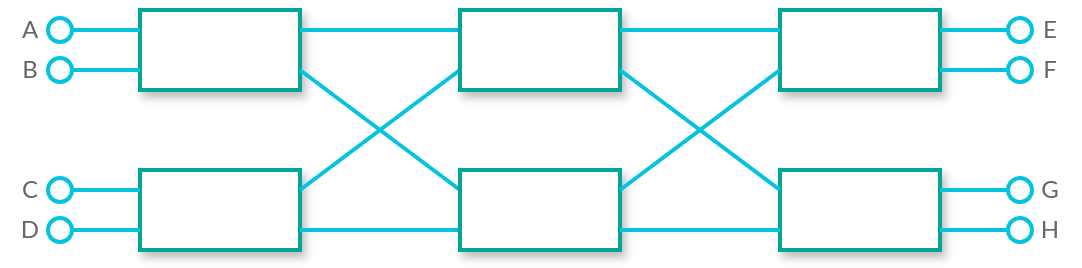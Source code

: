 <mxfile version="21.6.6" type="device">
  <diagram name="Page-1" id="3iJhMCqtSs_EPttf88cd">
    <mxGraphModel dx="1877" dy="1071" grid="1" gridSize="10" guides="1" tooltips="1" connect="1" arrows="1" fold="1" page="1" pageScale="1" pageWidth="850" pageHeight="1100" math="0" shadow="0">
      <root>
        <mxCell id="0" />
        <mxCell id="1" parent="0" />
        <mxCell id="t_ZIJ9nXfUMjoGaq77Y5-29" value="A" style="text;strokeColor=none;align=center;fillColor=none;html=1;verticalAlign=middle;whiteSpace=wrap;rounded=0;fontFamily=Lato;fontSource=https%3A%2F%2Ffonts.googleapis.com%2Fcss%3Ffamily%3DLato;fontColor=#666666;" parent="1" vertex="1">
          <mxGeometry x="330" y="320" width="30" height="20" as="geometry" />
        </mxCell>
        <mxCell id="t_ZIJ9nXfUMjoGaq77Y5-31" value="" style="rounded=0;whiteSpace=wrap;html=1;strokeColor=#00A499;strokeWidth=2;shadow=1;" parent="1" vertex="1">
          <mxGeometry x="400" y="320" width="80" height="40" as="geometry" />
        </mxCell>
        <mxCell id="t_ZIJ9nXfUMjoGaq77Y5-37" value="" style="endArrow=none;html=1;rounded=0;strokeWidth=2;strokeColor=#05C3DE;startArrow=oval;startFill=0;startSize=12;" parent="1" edge="1">
          <mxGeometry width="50" height="50" relative="1" as="geometry">
            <mxPoint x="360" y="330" as="sourcePoint" />
            <mxPoint x="400" y="330" as="targetPoint" />
          </mxGeometry>
        </mxCell>
        <mxCell id="t_ZIJ9nXfUMjoGaq77Y5-38" value="" style="endArrow=none;html=1;rounded=0;strokeWidth=2;strokeColor=#05C3DE;startArrow=oval;startFill=0;startSize=12;" parent="1" edge="1">
          <mxGeometry width="50" height="50" relative="1" as="geometry">
            <mxPoint x="360" y="350" as="sourcePoint" />
            <mxPoint x="400" y="350" as="targetPoint" />
          </mxGeometry>
        </mxCell>
        <mxCell id="t_ZIJ9nXfUMjoGaq77Y5-39" value="" style="rounded=0;whiteSpace=wrap;html=1;strokeColor=#00A499;strokeWidth=2;shadow=1;" parent="1" vertex="1">
          <mxGeometry x="400" y="400" width="80" height="40" as="geometry" />
        </mxCell>
        <mxCell id="t_ZIJ9nXfUMjoGaq77Y5-40" value="" style="endArrow=none;html=1;rounded=0;strokeWidth=2;strokeColor=#05C3DE;startArrow=oval;startFill=0;startSize=12;" parent="1" edge="1">
          <mxGeometry width="50" height="50" relative="1" as="geometry">
            <mxPoint x="360" y="410" as="sourcePoint" />
            <mxPoint x="400" y="410" as="targetPoint" />
          </mxGeometry>
        </mxCell>
        <mxCell id="t_ZIJ9nXfUMjoGaq77Y5-41" value="" style="endArrow=none;html=1;rounded=0;strokeWidth=2;strokeColor=#05C3DE;startArrow=oval;startFill=0;startSize=12;" parent="1" edge="1">
          <mxGeometry width="50" height="50" relative="1" as="geometry">
            <mxPoint x="360" y="430" as="sourcePoint" />
            <mxPoint x="400" y="430" as="targetPoint" />
          </mxGeometry>
        </mxCell>
        <mxCell id="t_ZIJ9nXfUMjoGaq77Y5-42" value="" style="rounded=0;whiteSpace=wrap;html=1;strokeColor=#00A499;strokeWidth=2;shadow=1;rotation=-180;container=0;" parent="1" vertex="1">
          <mxGeometry x="720" y="400" width="80" height="40" as="geometry" />
        </mxCell>
        <mxCell id="t_ZIJ9nXfUMjoGaq77Y5-43" value="" style="endArrow=none;html=1;rounded=0;strokeWidth=2;strokeColor=#05C3DE;startArrow=oval;startFill=0;startSize=12;" parent="1" edge="1">
          <mxGeometry width="50" height="50" relative="1" as="geometry">
            <mxPoint x="840" y="430" as="sourcePoint" />
            <mxPoint x="800" y="430" as="targetPoint" />
          </mxGeometry>
        </mxCell>
        <mxCell id="t_ZIJ9nXfUMjoGaq77Y5-44" value="" style="endArrow=none;html=1;rounded=0;strokeWidth=2;strokeColor=#05C3DE;startArrow=oval;startFill=0;startSize=12;" parent="1" edge="1">
          <mxGeometry width="50" height="50" relative="1" as="geometry">
            <mxPoint x="840" y="410" as="sourcePoint" />
            <mxPoint x="800" y="410" as="targetPoint" />
          </mxGeometry>
        </mxCell>
        <mxCell id="t_ZIJ9nXfUMjoGaq77Y5-45" value="" style="rounded=0;whiteSpace=wrap;html=1;strokeColor=#00A499;strokeWidth=2;shadow=1;rotation=-180;container=0;" parent="1" vertex="1">
          <mxGeometry x="720" y="320" width="80" height="40" as="geometry" />
        </mxCell>
        <mxCell id="t_ZIJ9nXfUMjoGaq77Y5-46" value="" style="endArrow=none;html=1;rounded=0;strokeWidth=2;strokeColor=#05C3DE;startArrow=oval;startFill=0;startSize=12;" parent="1" edge="1">
          <mxGeometry width="50" height="50" relative="1" as="geometry">
            <mxPoint x="840" y="350" as="sourcePoint" />
            <mxPoint x="800" y="350" as="targetPoint" />
          </mxGeometry>
        </mxCell>
        <mxCell id="t_ZIJ9nXfUMjoGaq77Y5-47" value="" style="endArrow=none;html=1;rounded=0;strokeWidth=2;strokeColor=#05C3DE;startArrow=oval;startFill=0;startSize=12;" parent="1" edge="1">
          <mxGeometry width="50" height="50" relative="1" as="geometry">
            <mxPoint x="840" y="330" as="sourcePoint" />
            <mxPoint x="800" y="330" as="targetPoint" />
          </mxGeometry>
        </mxCell>
        <mxCell id="t_ZIJ9nXfUMjoGaq77Y5-49" value="" style="endArrow=none;html=1;rounded=0;strokeWidth=2;strokeColor=#05C3DE;startArrow=none;startFill=0;startSize=12;" parent="1" edge="1">
          <mxGeometry width="50" height="50" relative="1" as="geometry">
            <mxPoint x="480" y="330" as="sourcePoint" />
            <mxPoint x="560" y="330" as="targetPoint" />
          </mxGeometry>
        </mxCell>
        <mxCell id="t_ZIJ9nXfUMjoGaq77Y5-50" value="" style="endArrow=none;html=1;rounded=0;strokeWidth=2;strokeColor=#05C3DE;startArrow=none;startFill=0;startSize=12;exitX=1;exitY=0.75;exitDx=0;exitDy=0;entryX=1;entryY=0.75;entryDx=0;entryDy=0;" parent="1" source="t_ZIJ9nXfUMjoGaq77Y5-31" target="iACjCA0VwJ3a2m3_bp-F-1" edge="1">
          <mxGeometry width="50" height="50" relative="1" as="geometry">
            <mxPoint x="490" y="340" as="sourcePoint" />
            <mxPoint x="570" y="340" as="targetPoint" />
          </mxGeometry>
        </mxCell>
        <mxCell id="t_ZIJ9nXfUMjoGaq77Y5-51" value="" style="endArrow=none;html=1;rounded=0;strokeWidth=2;strokeColor=#05C3DE;startArrow=none;startFill=0;startSize=12;entryX=1;entryY=0.25;entryDx=0;entryDy=0;" parent="1" target="iACjCA0VwJ3a2m3_bp-F-2" edge="1">
          <mxGeometry width="50" height="50" relative="1" as="geometry">
            <mxPoint x="480" y="410" as="sourcePoint" />
            <mxPoint x="560" y="410" as="targetPoint" />
          </mxGeometry>
        </mxCell>
        <mxCell id="t_ZIJ9nXfUMjoGaq77Y5-52" value="" style="endArrow=none;html=1;rounded=0;strokeWidth=2;strokeColor=#05C3DE;startArrow=none;startFill=0;startSize=12;" parent="1" edge="1">
          <mxGeometry width="50" height="50" relative="1" as="geometry">
            <mxPoint x="480" y="430" as="sourcePoint" />
            <mxPoint x="560" y="430" as="targetPoint" />
          </mxGeometry>
        </mxCell>
        <mxCell id="t_ZIJ9nXfUMjoGaq77Y5-56" value="B" style="text;strokeColor=none;align=center;fillColor=none;html=1;verticalAlign=middle;whiteSpace=wrap;rounded=0;fontFamily=Lato;fontSource=https%3A%2F%2Ffonts.googleapis.com%2Fcss%3Ffamily%3DLato;fontColor=#666666;" parent="1" vertex="1">
          <mxGeometry x="330" y="340" width="30" height="20" as="geometry" />
        </mxCell>
        <mxCell id="t_ZIJ9nXfUMjoGaq77Y5-57" value="C" style="text;strokeColor=none;align=center;fillColor=none;html=1;verticalAlign=middle;whiteSpace=wrap;rounded=0;fontFamily=Lato;fontSource=https%3A%2F%2Ffonts.googleapis.com%2Fcss%3Ffamily%3DLato;fontColor=#666666;" parent="1" vertex="1">
          <mxGeometry x="330" y="400" width="30" height="20" as="geometry" />
        </mxCell>
        <mxCell id="t_ZIJ9nXfUMjoGaq77Y5-58" value="D" style="text;strokeColor=none;align=center;fillColor=none;html=1;verticalAlign=middle;whiteSpace=wrap;rounded=0;fontFamily=Lato;fontSource=https%3A%2F%2Ffonts.googleapis.com%2Fcss%3Ffamily%3DLato;fontColor=#666666;" parent="1" vertex="1">
          <mxGeometry x="330" y="420" width="30" height="20" as="geometry" />
        </mxCell>
        <mxCell id="t_ZIJ9nXfUMjoGaq77Y5-59" value="E" style="text;strokeColor=none;align=center;fillColor=none;html=1;verticalAlign=middle;whiteSpace=wrap;rounded=0;fontFamily=Lato;fontSource=https%3A%2F%2Ffonts.googleapis.com%2Fcss%3Ffamily%3DLato;fontColor=#666666;" parent="1" vertex="1">
          <mxGeometry x="840" y="320" width="30" height="20" as="geometry" />
        </mxCell>
        <mxCell id="t_ZIJ9nXfUMjoGaq77Y5-60" value="F" style="text;strokeColor=none;align=center;fillColor=none;html=1;verticalAlign=middle;whiteSpace=wrap;rounded=0;fontFamily=Lato;fontSource=https%3A%2F%2Ffonts.googleapis.com%2Fcss%3Ffamily%3DLato;fontColor=#666666;" parent="1" vertex="1">
          <mxGeometry x="840" y="340" width="30" height="20" as="geometry" />
        </mxCell>
        <mxCell id="t_ZIJ9nXfUMjoGaq77Y5-61" value="G" style="text;strokeColor=none;align=center;fillColor=none;html=1;verticalAlign=middle;whiteSpace=wrap;rounded=0;fontFamily=Lato;fontSource=https%3A%2F%2Ffonts.googleapis.com%2Fcss%3Ffamily%3DLato;fontColor=#666666;" parent="1" vertex="1">
          <mxGeometry x="840" y="400" width="30" height="20" as="geometry" />
        </mxCell>
        <mxCell id="t_ZIJ9nXfUMjoGaq77Y5-62" value="H" style="text;strokeColor=none;align=center;fillColor=none;html=1;verticalAlign=middle;whiteSpace=wrap;rounded=0;fontFamily=Lato;fontSource=https%3A%2F%2Ffonts.googleapis.com%2Fcss%3Ffamily%3DLato;fontColor=#666666;" parent="1" vertex="1">
          <mxGeometry x="840" y="420" width="30" height="20" as="geometry" />
        </mxCell>
        <mxCell id="iACjCA0VwJ3a2m3_bp-F-1" value="" style="rounded=0;whiteSpace=wrap;html=1;strokeColor=#00A499;strokeWidth=2;shadow=1;rotation=-180;container=0;" vertex="1" parent="1">
          <mxGeometry x="560" y="400" width="80" height="40" as="geometry" />
        </mxCell>
        <mxCell id="iACjCA0VwJ3a2m3_bp-F-2" value="" style="rounded=0;whiteSpace=wrap;html=1;strokeColor=#00A499;strokeWidth=2;shadow=1;rotation=-180;container=0;" vertex="1" parent="1">
          <mxGeometry x="560" y="320" width="80" height="40" as="geometry" />
        </mxCell>
        <mxCell id="iACjCA0VwJ3a2m3_bp-F-3" value="" style="endArrow=none;html=1;rounded=0;strokeWidth=2;strokeColor=#05C3DE;startArrow=none;startFill=0;startSize=12;" edge="1" parent="1">
          <mxGeometry width="50" height="50" relative="1" as="geometry">
            <mxPoint x="640" y="330" as="sourcePoint" />
            <mxPoint x="720" y="330" as="targetPoint" />
          </mxGeometry>
        </mxCell>
        <mxCell id="iACjCA0VwJ3a2m3_bp-F-4" value="" style="endArrow=none;html=1;rounded=0;strokeWidth=2;strokeColor=#05C3DE;startArrow=none;startFill=0;startSize=12;exitX=1;exitY=0.75;exitDx=0;exitDy=0;entryX=1;entryY=0.75;entryDx=0;entryDy=0;" edge="1" parent="1">
          <mxGeometry width="50" height="50" relative="1" as="geometry">
            <mxPoint x="640" y="350" as="sourcePoint" />
            <mxPoint x="720" y="410" as="targetPoint" />
          </mxGeometry>
        </mxCell>
        <mxCell id="iACjCA0VwJ3a2m3_bp-F-5" value="" style="endArrow=none;html=1;rounded=0;strokeWidth=2;strokeColor=#05C3DE;startArrow=none;startFill=0;startSize=12;entryX=1;entryY=0.25;entryDx=0;entryDy=0;" edge="1" parent="1">
          <mxGeometry width="50" height="50" relative="1" as="geometry">
            <mxPoint x="640" y="410" as="sourcePoint" />
            <mxPoint x="720" y="350" as="targetPoint" />
          </mxGeometry>
        </mxCell>
        <mxCell id="iACjCA0VwJ3a2m3_bp-F-6" value="" style="endArrow=none;html=1;rounded=0;strokeWidth=2;strokeColor=#05C3DE;startArrow=none;startFill=0;startSize=12;" edge="1" parent="1">
          <mxGeometry width="50" height="50" relative="1" as="geometry">
            <mxPoint x="640" y="430" as="sourcePoint" />
            <mxPoint x="720" y="430" as="targetPoint" />
          </mxGeometry>
        </mxCell>
      </root>
    </mxGraphModel>
  </diagram>
</mxfile>
